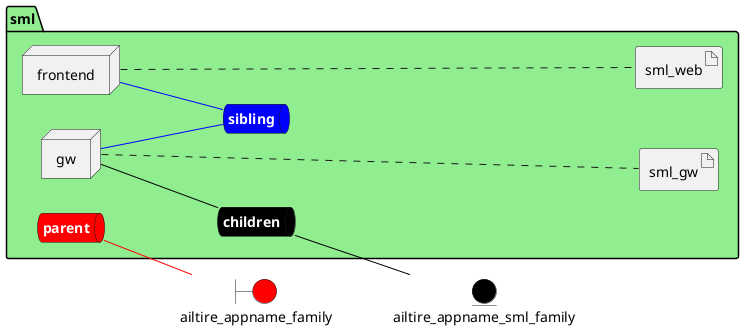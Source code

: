 @startuml

left to right direction


boundary ailtire_appname_family #red


entity ailtire_appname_sml_family #black




package "sml" #lightgreen {
    queue childrennet #black [
            <b><color:white>children</color></b>
    ]
    
    childrennet -[#black]- ailtire_appname_sml_family
    
    queue siblingnet #blue [
            <b><color:white>sibling</color></b>
    ]
    
    queue parentnet #red [
            <b><color:white>parent</color></b>
    ]
    
    parentnet -[#red]- ailtire_appname_family
    

node "frontend" as frontendService
node "gw" as gwService


        artifact "sml_web" as sml_webimage
    
        artifact "sml_gw" as sml_gwimage
    
}

frontendService -[#blue]- siblingnet

gwService -[#black]- childrennet

gwService -[#blue]- siblingnet
frontendService .... sml_webimage
gwService .... sml_gwimage


@enduml
